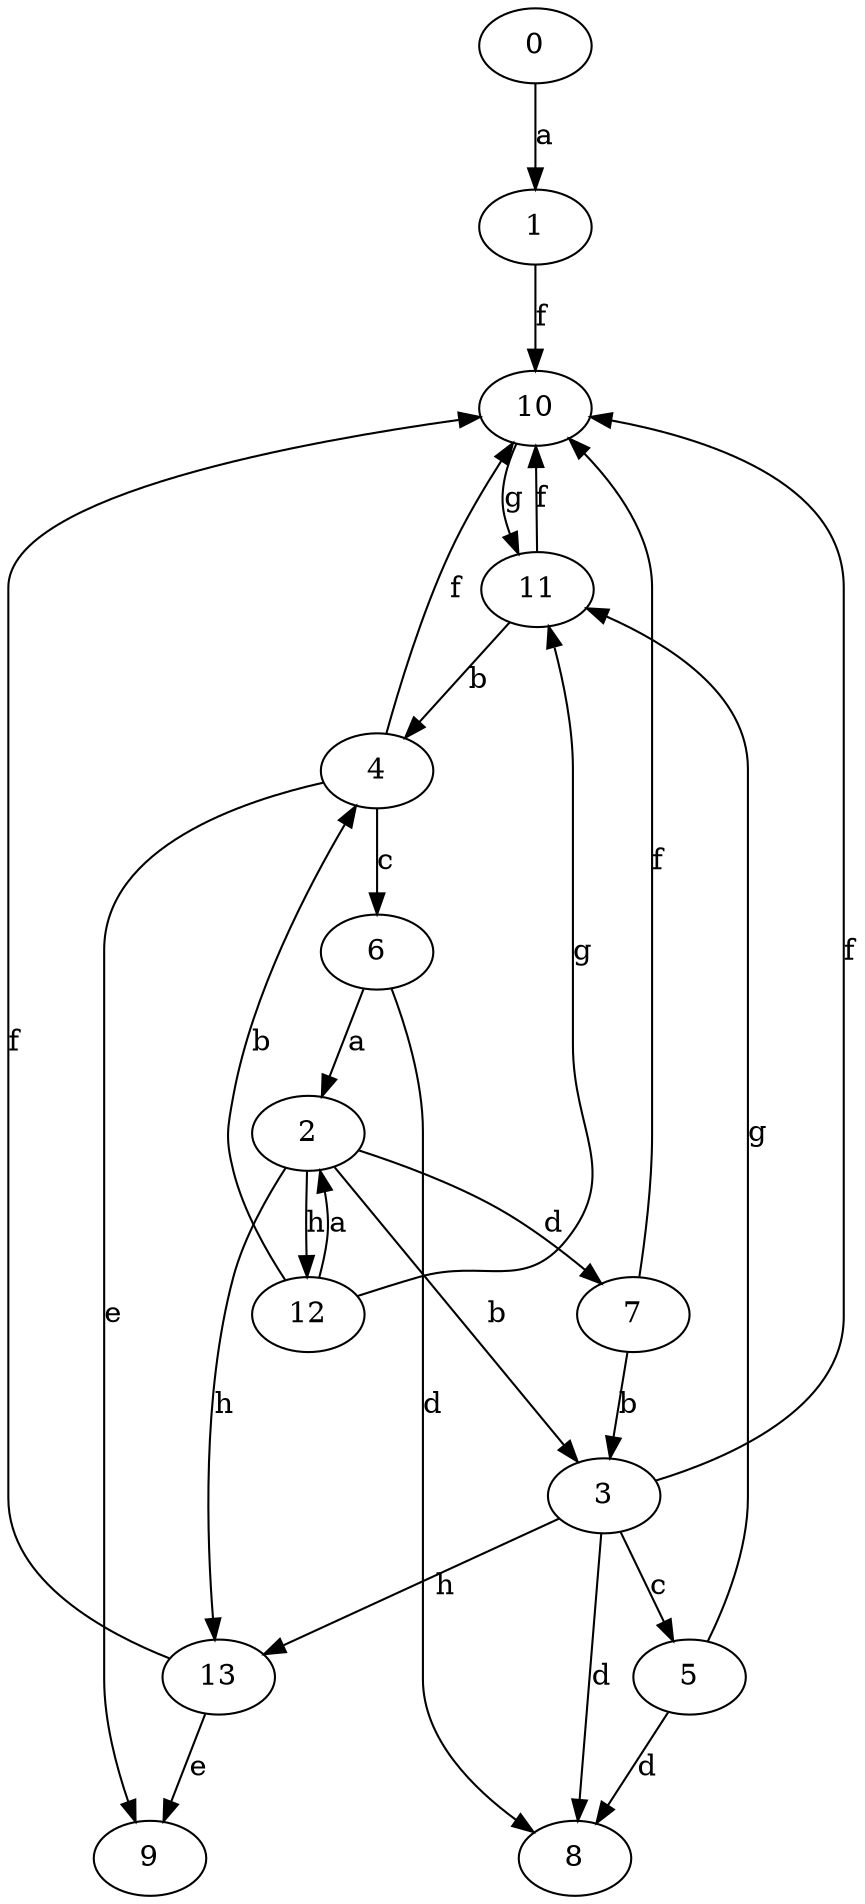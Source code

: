 strict digraph  {
1;
2;
3;
0;
4;
5;
6;
7;
8;
9;
10;
11;
12;
13;
1 -> 10  [label=f];
2 -> 3  [label=b];
2 -> 7  [label=d];
2 -> 12  [label=h];
2 -> 13  [label=h];
3 -> 5  [label=c];
3 -> 8  [label=d];
3 -> 10  [label=f];
3 -> 13  [label=h];
0 -> 1  [label=a];
4 -> 6  [label=c];
4 -> 9  [label=e];
4 -> 10  [label=f];
5 -> 8  [label=d];
5 -> 11  [label=g];
6 -> 2  [label=a];
6 -> 8  [label=d];
7 -> 3  [label=b];
7 -> 10  [label=f];
10 -> 11  [label=g];
11 -> 4  [label=b];
11 -> 10  [label=f];
12 -> 2  [label=a];
12 -> 4  [label=b];
12 -> 11  [label=g];
13 -> 9  [label=e];
13 -> 10  [label=f];
}
